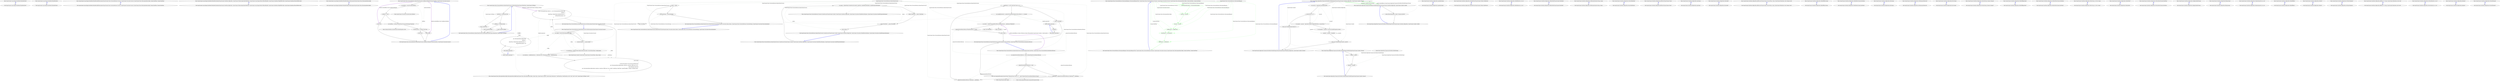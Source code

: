 digraph  {
m0_8 [label="Entry QuantConnect.Lean.Engine.DataFeeds.IDataFeed.Exit()", span="81-81", cluster="QuantConnect.Lean.Engine.DataFeeds.IDataFeed.Exit()", file="IDataFeed.cs"];
m0_9 [label="Exit QuantConnect.Lean.Engine.DataFeeds.IDataFeed.Exit()", span="81-81", cluster="QuantConnect.Lean.Engine.DataFeeds.IDataFeed.Exit()", file="IDataFeed.cs"];
m0_6 [label="Entry QuantConnect.Lean.Engine.DataFeeds.IDataFeed.Run()", span="76-76", cluster="QuantConnect.Lean.Engine.DataFeeds.IDataFeed.Run()", file="IDataFeed.cs"];
m0_7 [label="Exit QuantConnect.Lean.Engine.DataFeeds.IDataFeed.Run()", span="76-76", cluster="QuantConnect.Lean.Engine.DataFeeds.IDataFeed.Run()", file="IDataFeed.cs"];
m0_2 [label="Entry QuantConnect.Lean.Engine.DataFeeds.IDataFeed.AddSubscription(QuantConnect.Data.UniverseSelection.Universe, QuantConnect.Securities.Security, QuantConnect.Data.SubscriptionDataConfig, System.DateTime, System.DateTime)", span="64-64", cluster="QuantConnect.Lean.Engine.DataFeeds.IDataFeed.AddSubscription(QuantConnect.Data.UniverseSelection.Universe, QuantConnect.Securities.Security, QuantConnect.Data.SubscriptionDataConfig, System.DateTime, System.DateTime)", file="IDataFeed.cs"];
m0_3 [label="Exit QuantConnect.Lean.Engine.DataFeeds.IDataFeed.AddSubscription(QuantConnect.Data.UniverseSelection.Universe, QuantConnect.Securities.Security, QuantConnect.Data.SubscriptionDataConfig, System.DateTime, System.DateTime)", span="64-64", cluster="QuantConnect.Lean.Engine.DataFeeds.IDataFeed.AddSubscription(QuantConnect.Data.UniverseSelection.Universe, QuantConnect.Securities.Security, QuantConnect.Data.SubscriptionDataConfig, System.DateTime, System.DateTime)", file="IDataFeed.cs"];
m0_0 [label="Entry QuantConnect.Lean.Engine.DataFeeds.IDataFeed.Initialize(QuantConnect.Interfaces.IAlgorithm, QuantConnect.Packets.AlgorithmNodePacket, QuantConnect.Lean.Engine.Results.IResultHandler, QuantConnect.Interfaces.IMapFileProvider, QuantConnect.Interfaces.IFactorFileProvider)", span="53-53", cluster="QuantConnect.Lean.Engine.DataFeeds.IDataFeed.Initialize(QuantConnect.Interfaces.IAlgorithm, QuantConnect.Packets.AlgorithmNodePacket, QuantConnect.Lean.Engine.Results.IResultHandler, QuantConnect.Interfaces.IMapFileProvider, QuantConnect.Interfaces.IFactorFileProvider)", file="IDataFeed.cs"];
m0_1 [label="Exit QuantConnect.Lean.Engine.DataFeeds.IDataFeed.Initialize(QuantConnect.Interfaces.IAlgorithm, QuantConnect.Packets.AlgorithmNodePacket, QuantConnect.Lean.Engine.Results.IResultHandler, QuantConnect.Interfaces.IMapFileProvider, QuantConnect.Interfaces.IFactorFileProvider)", span="53-53", cluster="QuantConnect.Lean.Engine.DataFeeds.IDataFeed.Initialize(QuantConnect.Interfaces.IAlgorithm, QuantConnect.Packets.AlgorithmNodePacket, QuantConnect.Lean.Engine.Results.IResultHandler, QuantConnect.Interfaces.IMapFileProvider, QuantConnect.Interfaces.IFactorFileProvider)", file="IDataFeed.cs"];
m0_4 [label="Entry QuantConnect.Lean.Engine.DataFeeds.IDataFeed.RemoveSubscription(QuantConnect.Data.SubscriptionDataConfig)", span="71-71", cluster="QuantConnect.Lean.Engine.DataFeeds.IDataFeed.RemoveSubscription(QuantConnect.Data.SubscriptionDataConfig)", file="IDataFeed.cs"];
m0_5 [label="Exit QuantConnect.Lean.Engine.DataFeeds.IDataFeed.RemoveSubscription(QuantConnect.Data.SubscriptionDataConfig)", span="71-71", cluster="QuantConnect.Lean.Engine.DataFeeds.IDataFeed.RemoveSubscription(QuantConnect.Data.SubscriptionDataConfig)", file="IDataFeed.cs"];
m2_46 [label="Entry QuantConnect.Data.UniverseSelection.OptionChainUniverse.CanRemoveMember(System.DateTime, QuantConnect.Securities.Security)", span="155-155", cluster="QuantConnect.Data.UniverseSelection.OptionChainUniverse.CanRemoveMember(System.DateTime, QuantConnect.Securities.Security)", file="OptionChainUniverse.cs"];
m2_47 [label="var lastData = security.Cache.GetData()", span="158-158", cluster="QuantConnect.Data.UniverseSelection.OptionChainUniverse.CanRemoveMember(System.DateTime, QuantConnect.Securities.Security)", file="OptionChainUniverse.cs"];
m2_50 [label="var localTime = utcTime.ConvertFromUtc(security.Exchange.TimeZone)", span="167-167", cluster="QuantConnect.Data.UniverseSelection.OptionChainUniverse.CanRemoveMember(System.DateTime, QuantConnect.Securities.Security)", file="OptionChainUniverse.cs"];
m2_48 [label="lastData == null", span="159-159", cluster="QuantConnect.Data.UniverseSelection.OptionChainUniverse.CanRemoveMember(System.DateTime, QuantConnect.Securities.Security)", file="OptionChainUniverse.cs"];
m2_51 [label="localTime.Date != lastData.Time.Date", span="168-168", cluster="QuantConnect.Data.UniverseSelection.OptionChainUniverse.CanRemoveMember(System.DateTime, QuantConnect.Securities.Security)", file="OptionChainUniverse.cs"];
m2_49 [label="return true;", span="161-161", cluster="QuantConnect.Data.UniverseSelection.OptionChainUniverse.CanRemoveMember(System.DateTime, QuantConnect.Securities.Security)", file="OptionChainUniverse.cs"];
m2_52 [label="return true;", span="170-170", cluster="QuantConnect.Data.UniverseSelection.OptionChainUniverse.CanRemoveMember(System.DateTime, QuantConnect.Securities.Security)", file="OptionChainUniverse.cs"];
m2_53 [label="return false;", span="172-172", cluster="QuantConnect.Data.UniverseSelection.OptionChainUniverse.CanRemoveMember(System.DateTime, QuantConnect.Securities.Security)", file="OptionChainUniverse.cs"];
m2_54 [label="Exit QuantConnect.Data.UniverseSelection.OptionChainUniverse.CanRemoveMember(System.DateTime, QuantConnect.Securities.Security)", span="155-155", cluster="QuantConnect.Data.UniverseSelection.OptionChainUniverse.CanRemoveMember(System.DateTime, QuantConnect.Securities.Security)", file="OptionChainUniverse.cs"];
m2_38 [label="Entry QuantConnect.Data.UniverseSelection.OptionChainUniverse.GetDataType(QuantConnect.Resolution, QuantConnect.TickType)", span="178-178", cluster="QuantConnect.Data.UniverseSelection.OptionChainUniverse.GetDataType(QuantConnect.Resolution, QuantConnect.TickType)", file="OptionChainUniverse.cs"];
m2_57 [label="resolution == Resolution.Tick", span="180-180", cluster="QuantConnect.Data.UniverseSelection.OptionChainUniverse.GetDataType(QuantConnect.Resolution, QuantConnect.TickType)", file="OptionChainUniverse.cs"];
m2_59 [label="tickType == TickType.Quote", span="181-181", cluster="QuantConnect.Data.UniverseSelection.OptionChainUniverse.GetDataType(QuantConnect.Resolution, QuantConnect.TickType)", file="OptionChainUniverse.cs"];
m2_58 [label="return typeof(Tick);", span="180-180", cluster="QuantConnect.Data.UniverseSelection.OptionChainUniverse.GetDataType(QuantConnect.Resolution, QuantConnect.TickType)", file="OptionChainUniverse.cs"];
m2_60 [label="return typeof(QuoteBar);", span="181-181", cluster="QuantConnect.Data.UniverseSelection.OptionChainUniverse.GetDataType(QuantConnect.Resolution, QuantConnect.TickType)", file="OptionChainUniverse.cs"];
m2_61 [label="return typeof(TradeBar);", span="182-182", cluster="QuantConnect.Data.UniverseSelection.OptionChainUniverse.GetDataType(QuantConnect.Resolution, QuantConnect.TickType)", file="OptionChainUniverse.cs"];
m2_62 [label="Exit QuantConnect.Data.UniverseSelection.OptionChainUniverse.GetDataType(QuantConnect.Resolution, QuantConnect.TickType)", span="178-178", cluster="QuantConnect.Data.UniverseSelection.OptionChainUniverse.GetDataType(QuantConnect.Resolution, QuantConnect.TickType)", file="OptionChainUniverse.cs"];
m2_56 [label="Entry System.DateTime.ConvertFromUtc(DateTimeZone, bool)", span="473-473", cluster="System.DateTime.ConvertFromUtc(DateTimeZone, bool)", file="OptionChainUniverse.cs"];
m2_18 [label="Entry string.Format(string, object)", span="0-0", cluster="string.Format(string, object)", file="OptionChainUniverse.cs"];
m2_45 [label="Entry QuantConnect.Data.UniverseSelection.Universe.CreateSecurity(QuantConnect.Symbol, QuantConnect.Interfaces.IAlgorithm, QuantConnect.Securities.MarketHoursDatabase, QuantConnect.Securities.SymbolPropertiesDatabase)", span="166-166", cluster="QuantConnect.Data.UniverseSelection.Universe.CreateSecurity(QuantConnect.Symbol, QuantConnect.Interfaces.IAlgorithm, QuantConnect.Securities.MarketHoursDatabase, QuantConnect.Securities.SymbolPropertiesDatabase)", file="OptionChainUniverse.cs"];
m2_34 [label="Entry QuantConnect.Data.SubscriptionDataConfig.SubscriptionDataConfig(QuantConnect.Data.SubscriptionDataConfig, System.Type, QuantConnect.Symbol, QuantConnect.Resolution?, DateTimeZone, DateTimeZone, bool?, bool?, bool?, bool?, QuantConnect.TickType?, bool?)", span="243-243", cluster="QuantConnect.Data.SubscriptionDataConfig.SubscriptionDataConfig(QuantConnect.Data.SubscriptionDataConfig, System.Type, QuantConnect.Symbol, QuantConnect.Resolution?, DateTimeZone, DateTimeZone, bool?, bool?, bool?, bool?, QuantConnect.TickType?, bool?)", file="OptionChainUniverse.cs"];
m2_0 [label="Entry QuantConnect.Data.UniverseSelection.OptionChainUniverse.OptionChainUniverse(QuantConnect.Securities.Option.Option, QuantConnect.Data.UniverseSelection.UniverseSettings, QuantConnect.Securities.ISecurityInitializer)", span="44-44", cluster="QuantConnect.Data.UniverseSelection.OptionChainUniverse.OptionChainUniverse(QuantConnect.Securities.Option.Option, QuantConnect.Data.UniverseSelection.UniverseSettings, QuantConnect.Securities.ISecurityInitializer)", file="OptionChainUniverse.cs"];
m2_1 [label="_option = option", span="47-47", cluster="QuantConnect.Data.UniverseSelection.OptionChainUniverse.OptionChainUniverse(QuantConnect.Securities.Option.Option, QuantConnect.Data.UniverseSelection.UniverseSettings, QuantConnect.Securities.ISecurityInitializer)", file="OptionChainUniverse.cs"];
m2_2 [label="_universeSettings = universeSettings", span="48-48", cluster="QuantConnect.Data.UniverseSelection.OptionChainUniverse.OptionChainUniverse(QuantConnect.Securities.Option.Option, QuantConnect.Data.UniverseSelection.UniverseSettings, QuantConnect.Securities.ISecurityInitializer)", file="OptionChainUniverse.cs"];
m2_3 [label="Exit QuantConnect.Data.UniverseSelection.OptionChainUniverse.OptionChainUniverse(QuantConnect.Securities.Option.Option, QuantConnect.Data.UniverseSelection.UniverseSettings, QuantConnect.Securities.ISecurityInitializer)", span="44-44", cluster="QuantConnect.Data.UniverseSelection.OptionChainUniverse.OptionChainUniverse(QuantConnect.Securities.Option.Option, QuantConnect.Data.UniverseSelection.UniverseSettings, QuantConnect.Securities.ISecurityInitializer)", file="OptionChainUniverse.cs"];
m2_21 [label="Entry Unk.ToHashSet", span="", cluster="Unk.ToHashSet", file="OptionChainUniverse.cs"];
m2_25 [label="Entry QuantConnect.Data.UniverseSelection.OptionChainUniverse.GetSubscriptions(QuantConnect.Securities.Security)", span="103-103", cluster="QuantConnect.Data.UniverseSelection.OptionChainUniverse.GetSubscriptions(QuantConnect.Securities.Security)", file="OptionChainUniverse.cs"];
m2_26 [label="var config = security.SubscriptionDataConfig", span="105-105", cluster="QuantConnect.Data.UniverseSelection.OptionChainUniverse.GetSubscriptions(QuantConnect.Securities.Security)", file="OptionChainUniverse.cs"];
m2_27 [label="security.Symbol == _option.Symbol", span="108-108", cluster="QuantConnect.Data.UniverseSelection.OptionChainUniverse.GetSubscriptions(QuantConnect.Securities.Security)", file="OptionChainUniverse.cs"];
m2_28 [label="var underlying = Symbol.Create(config.Symbol.ID.Symbol, SecurityType.Equity, config.Market)", span="110-110", cluster="QuantConnect.Data.UniverseSelection.OptionChainUniverse.GetSubscriptions(QuantConnect.Securities.Security)", file="OptionChainUniverse.cs"];
m2_29 [label="var resolution = config.Resolution == Resolution.Tick ? Resolution.Second : config.Resolution", span="111-111", cluster="QuantConnect.Data.UniverseSelection.OptionChainUniverse.GetSubscriptions(QuantConnect.Securities.Security)", file="OptionChainUniverse.cs"];
m2_30 [label="return new[]\r\n                {\r\n                    // rewrite the primary to be non-tick and fill forward\r\n                    new SubscriptionDataConfig(config, resolution: resolution, fillForward: true), \r\n                    // add underlying trade data\r\n                    new SubscriptionDataConfig(config, resolution: resolution, fillForward: true, symbol: underlying, objectType: typeof(TradeBar), tickType: TickType.Trade), \r\n                };", span="112-118", cluster="QuantConnect.Data.UniverseSelection.OptionChainUniverse.GetSubscriptions(QuantConnect.Securities.Security)", file="OptionChainUniverse.cs"];
m2_31 [label="return QuotesAndTrades.Select(x => new SubscriptionDataConfig(config,\r\n                tickType: x,\r\n                objectType: GetDataType(config.Resolution, x),\r\n                isFilteredSubscription: true\r\n                ));", span="122-126", cluster="QuantConnect.Data.UniverseSelection.OptionChainUniverse.GetSubscriptions(QuantConnect.Securities.Security)", file="OptionChainUniverse.cs"];
m2_32 [label="Exit QuantConnect.Data.UniverseSelection.OptionChainUniverse.GetSubscriptions(QuantConnect.Securities.Security)", span="103-103", cluster="QuantConnect.Data.UniverseSelection.OptionChainUniverse.GetSubscriptions(QuantConnect.Securities.Security)", file="OptionChainUniverse.cs"];
m2_39 [label="Entry QuantConnect.Data.UniverseSelection.OptionChainUniverse.CreateSecurity(QuantConnect.Symbol, QuantConnect.Interfaces.IAlgorithm, QuantConnect.Securities.MarketHoursDatabase, QuantConnect.Securities.SymbolPropertiesDatabase)", span="137-137", cluster="QuantConnect.Data.UniverseSelection.OptionChainUniverse.CreateSecurity(QuantConnect.Symbol, QuantConnect.Interfaces.IAlgorithm, QuantConnect.Securities.MarketHoursDatabase, QuantConnect.Securities.SymbolPropertiesDatabase)", file="OptionChainUniverse.cs"];
m2_40 [label="var option = (Option)base.CreateSecurity(symbol, algorithm, marketHoursDatabase, symbolPropertiesDatabase)", span="140-140", cluster="QuantConnect.Data.UniverseSelection.OptionChainUniverse.CreateSecurity(QuantConnect.Symbol, QuantConnect.Interfaces.IAlgorithm, QuantConnect.Securities.MarketHoursDatabase, QuantConnect.Securities.SymbolPropertiesDatabase)", file="OptionChainUniverse.cs"];
m2_41 [label="option.Underlying = _option.Underlying", span="141-141", cluster="QuantConnect.Data.UniverseSelection.OptionChainUniverse.CreateSecurity(QuantConnect.Symbol, QuantConnect.Interfaces.IAlgorithm, QuantConnect.Securities.MarketHoursDatabase, QuantConnect.Securities.SymbolPropertiesDatabase)", file="OptionChainUniverse.cs"];
m2_42 [label="option.PriceModel = _option.PriceModel", span="142-142", cluster="QuantConnect.Data.UniverseSelection.OptionChainUniverse.CreateSecurity(QuantConnect.Symbol, QuantConnect.Interfaces.IAlgorithm, QuantConnect.Securities.MarketHoursDatabase, QuantConnect.Securities.SymbolPropertiesDatabase)", file="OptionChainUniverse.cs"];
m2_43 [label="return option;", span="143-143", cluster="QuantConnect.Data.UniverseSelection.OptionChainUniverse.CreateSecurity(QuantConnect.Symbol, QuantConnect.Interfaces.IAlgorithm, QuantConnect.Securities.MarketHoursDatabase, QuantConnect.Securities.SymbolPropertiesDatabase)", file="OptionChainUniverse.cs"];
m2_44 [label="Exit QuantConnect.Data.UniverseSelection.OptionChainUniverse.CreateSecurity(QuantConnect.Symbol, QuantConnect.Interfaces.IAlgorithm, QuantConnect.Securities.MarketHoursDatabase, QuantConnect.Securities.SymbolPropertiesDatabase)", span="137-137", cluster="QuantConnect.Data.UniverseSelection.OptionChainUniverse.CreateSecurity(QuantConnect.Symbol, QuantConnect.Interfaces.IAlgorithm, QuantConnect.Securities.MarketHoursDatabase, QuantConnect.Securities.SymbolPropertiesDatabase)", file="OptionChainUniverse.cs"];
m2_33 [label="Entry QuantConnect.Symbol.Create(string, QuantConnect.SecurityType, string, string)", span="45-45", cluster="QuantConnect.Symbol.Create(string, QuantConnect.SecurityType, string, string)", file="OptionChainUniverse.cs"];
m2_19 [label="Entry Unk.Select", span="", cluster="Unk.Select", file="OptionChainUniverse.cs"];
m2_20 [label="Entry Unk.Filter", span="", cluster="Unk.Filter", file="OptionChainUniverse.cs"];
m2_55 [label="Entry QuantConnect.Securities.SecurityCache.GetData()", span="145-145", cluster="QuantConnect.Securities.SecurityCache.GetData()", file="OptionChainUniverse.cs"];
m2_17 [label="Entry System.ArgumentException.ArgumentException(string)", span="0-0", cluster="System.ArgumentException.ArgumentException(string)", file="OptionChainUniverse.cs"];
m2_4 [label="Entry QuantConnect.Data.UniverseSelection.OptionChainUniverse.SelectSymbols(System.DateTime, QuantConnect.Data.UniverseSelection.BaseDataCollection)", span="65-65", cluster="QuantConnect.Data.UniverseSelection.OptionChainUniverse.SelectSymbols(System.DateTime, QuantConnect.Data.UniverseSelection.BaseDataCollection)", file="OptionChainUniverse.cs"];
m2_5 [label="var optionsUniverseDataCollection = data as OptionChainUniverseDataCollection", span="67-67", cluster="QuantConnect.Data.UniverseSelection.OptionChainUniverse.SelectSymbols(System.DateTime, QuantConnect.Data.UniverseSelection.BaseDataCollection)", file="OptionChainUniverse.cs"];
m2_10 [label="_underlying == null || data.Data.Count == 0", span="76-76", cluster="QuantConnect.Data.UniverseSelection.OptionChainUniverse.SelectSymbols(System.DateTime, QuantConnect.Data.UniverseSelection.BaseDataCollection)", file="OptionChainUniverse.cs"];
m2_6 [label="optionsUniverseDataCollection == null", span="68-68", cluster="QuantConnect.Data.UniverseSelection.OptionChainUniverse.SelectSymbols(System.DateTime, QuantConnect.Data.UniverseSelection.BaseDataCollection)", file="OptionChainUniverse.cs"];
m2_8 [label="_underlying = optionsUniverseDataCollection.Underlying ?? _underlying", span="73-73", cluster="QuantConnect.Data.UniverseSelection.OptionChainUniverse.SelectSymbols(System.DateTime, QuantConnect.Data.UniverseSelection.BaseDataCollection)", file="OptionChainUniverse.cs"];
m2_9 [label="optionsUniverseDataCollection.Underlying = _underlying", span="74-74", cluster="QuantConnect.Data.UniverseSelection.OptionChainUniverse.SelectSymbols(System.DateTime, QuantConnect.Data.UniverseSelection.BaseDataCollection)", file="OptionChainUniverse.cs"];
m2_12 [label="var availableContracts = optionsUniverseDataCollection.Data.Select(x => x.Symbol)", span="81-81", cluster="QuantConnect.Data.UniverseSelection.OptionChainUniverse.SelectSymbols(System.DateTime, QuantConnect.Data.UniverseSelection.BaseDataCollection)", file="OptionChainUniverse.cs"];
m2_14 [label="optionsUniverseDataCollection.FilteredContracts = results", span="88-88", cluster="QuantConnect.Data.UniverseSelection.OptionChainUniverse.SelectSymbols(System.DateTime, QuantConnect.Data.UniverseSelection.BaseDataCollection)", file="OptionChainUniverse.cs"];
m2_7 [label="throw new ArgumentException(string.Format(''Expected data of type '{0}''', typeof (OptionChainUniverseDataCollection).Name));", span="70-70", cluster="QuantConnect.Data.UniverseSelection.OptionChainUniverse.SelectSymbols(System.DateTime, QuantConnect.Data.UniverseSelection.BaseDataCollection)", file="OptionChainUniverse.cs"];
m2_11 [label="return Unchanged;", span="78-78", cluster="QuantConnect.Data.UniverseSelection.OptionChainUniverse.SelectSymbols(System.DateTime, QuantConnect.Data.UniverseSelection.BaseDataCollection)", file="OptionChainUniverse.cs"];
m2_13 [label="var results = _option.ContractFilter.Filter(availableContracts, _underlying).ToHashSet()", span="82-82", cluster="QuantConnect.Data.UniverseSelection.OptionChainUniverse.SelectSymbols(System.DateTime, QuantConnect.Data.UniverseSelection.BaseDataCollection)", file="OptionChainUniverse.cs"];
m2_15 [label="return results;", span="90-90", cluster="QuantConnect.Data.UniverseSelection.OptionChainUniverse.SelectSymbols(System.DateTime, QuantConnect.Data.UniverseSelection.BaseDataCollection)", file="OptionChainUniverse.cs"];
m2_16 [label="Exit QuantConnect.Data.UniverseSelection.OptionChainUniverse.SelectSymbols(System.DateTime, QuantConnect.Data.UniverseSelection.BaseDataCollection)", span="65-65", cluster="QuantConnect.Data.UniverseSelection.OptionChainUniverse.SelectSymbols(System.DateTime, QuantConnect.Data.UniverseSelection.BaseDataCollection)", file="OptionChainUniverse.cs"];
m2_35 [label="Entry lambda expression", span="122-126", cluster="lambda expression", file="OptionChainUniverse.cs"];
m2_22 [label="Entry lambda expression", span="81-81", cluster="lambda expression", file="OptionChainUniverse.cs"];
m2_23 [label="x.Symbol", span="81-81", cluster="lambda expression", file="OptionChainUniverse.cs"];
m2_24 [label="Exit lambda expression", span="81-81", cluster="lambda expression", file="OptionChainUniverse.cs"];
m2_36 [label="new SubscriptionDataConfig(config,\r\n                tickType: x,\r\n                objectType: GetDataType(config.Resolution, x),\r\n                isFilteredSubscription: true\r\n                )", span="122-126", cluster="lambda expression", file="OptionChainUniverse.cs"];
m2_37 [label="Exit lambda expression", span="122-126", cluster="lambda expression", file="OptionChainUniverse.cs"];
m2_63 [label="QuantConnect.Data.UniverseSelection.OptionChainUniverse", span="", file="OptionChainUniverse.cs"];
m2_64 [label=config, span="", file="OptionChainUniverse.cs"];
m3_0 [label="Entry QuantConnect.Data.UniverseSelection.SubscriptionRequest.SubscriptionRequest(bool, QuantConnect.Data.UniverseSelection.Universe, QuantConnect.Securities.Security, QuantConnect.Data.SubscriptionDataConfig, System.DateTime, System.DateTime)", span="58-58", cluster="QuantConnect.Data.UniverseSelection.SubscriptionRequest.SubscriptionRequest(bool, QuantConnect.Data.UniverseSelection.Universe, QuantConnect.Securities.Security, QuantConnect.Data.SubscriptionDataConfig, System.DateTime, System.DateTime)", file="SubscriptionRequest.cs"];
m3_1 [label="IsUniverseSubscription = isUniverseSubscription", span="65-65", cluster="QuantConnect.Data.UniverseSelection.SubscriptionRequest.SubscriptionRequest(bool, QuantConnect.Data.UniverseSelection.Universe, QuantConnect.Securities.Security, QuantConnect.Data.SubscriptionDataConfig, System.DateTime, System.DateTime)", color=green, community=0, file="SubscriptionRequest.cs"];
m3_2 [label="Universe = universe", span="66-66", cluster="QuantConnect.Data.UniverseSelection.SubscriptionRequest.SubscriptionRequest(bool, QuantConnect.Data.UniverseSelection.Universe, QuantConnect.Securities.Security, QuantConnect.Data.SubscriptionDataConfig, System.DateTime, System.DateTime)", color=green, community=0, file="SubscriptionRequest.cs"];
m3_3 [label="Security = security", span="67-67", cluster="QuantConnect.Data.UniverseSelection.SubscriptionRequest.SubscriptionRequest(bool, QuantConnect.Data.UniverseSelection.Universe, QuantConnect.Securities.Security, QuantConnect.Data.SubscriptionDataConfig, System.DateTime, System.DateTime)", color=green, community=0, file="SubscriptionRequest.cs"];
m3_4 [label="Configuration = configuration", span="68-68", cluster="QuantConnect.Data.UniverseSelection.SubscriptionRequest.SubscriptionRequest(bool, QuantConnect.Data.UniverseSelection.Universe, QuantConnect.Securities.Security, QuantConnect.Data.SubscriptionDataConfig, System.DateTime, System.DateTime)", color=green, community=0, file="SubscriptionRequest.cs"];
m3_5 [label="StartTimeUtc = startTimeUtc", span="69-69", cluster="QuantConnect.Data.UniverseSelection.SubscriptionRequest.SubscriptionRequest(bool, QuantConnect.Data.UniverseSelection.Universe, QuantConnect.Securities.Security, QuantConnect.Data.SubscriptionDataConfig, System.DateTime, System.DateTime)", color=green, community=0, file="SubscriptionRequest.cs"];
m3_6 [label="EndTimeUtc = endTimeUtc", span="70-70", cluster="QuantConnect.Data.UniverseSelection.SubscriptionRequest.SubscriptionRequest(bool, QuantConnect.Data.UniverseSelection.Universe, QuantConnect.Securities.Security, QuantConnect.Data.SubscriptionDataConfig, System.DateTime, System.DateTime)", color=green, community=0, file="SubscriptionRequest.cs"];
m3_7 [label="Exit QuantConnect.Data.UniverseSelection.SubscriptionRequest.SubscriptionRequest(bool, QuantConnect.Data.UniverseSelection.Universe, QuantConnect.Securities.Security, QuantConnect.Data.SubscriptionDataConfig, System.DateTime, System.DateTime)", span="58-58", cluster="QuantConnect.Data.UniverseSelection.SubscriptionRequest.SubscriptionRequest(bool, QuantConnect.Data.UniverseSelection.Universe, QuantConnect.Securities.Security, QuantConnect.Data.SubscriptionDataConfig, System.DateTime, System.DateTime)", file="SubscriptionRequest.cs"];
m3_8 [label="QuantConnect.Data.UniverseSelection.SubscriptionRequest", span="", file="SubscriptionRequest.cs"];
m4_7 [label="Entry QuantConnect.Algorithm.Framework.Portfolio.PortfolioTarget.Percent(QuantConnect.Interfaces.IAlgorithm, QuantConnect.Symbol, decimal)", span="66-66", cluster="QuantConnect.Algorithm.Framework.Portfolio.PortfolioTarget.Percent(QuantConnect.Interfaces.IAlgorithm, QuantConnect.Symbol, decimal)", file="Universe.cs"];
m4_8 [label="var security = algorithm.Securities[symbol]", span="68-68", cluster="QuantConnect.Algorithm.Framework.Portfolio.PortfolioTarget.Percent(QuantConnect.Interfaces.IAlgorithm, QuantConnect.Symbol, decimal)", file="Universe.cs"];
m4_10 [label="return new PortfolioTarget(symbol, 0);", span="71-71", cluster="QuantConnect.Algorithm.Framework.Portfolio.PortfolioTarget.Percent(QuantConnect.Interfaces.IAlgorithm, QuantConnect.Symbol, decimal)", file="Universe.cs"];
m4_11 [label="var quantity = percent * algorithm.Portfolio.TotalPortfolioValue / security.Price", span="74-74", cluster="QuantConnect.Algorithm.Framework.Portfolio.PortfolioTarget.Percent(QuantConnect.Interfaces.IAlgorithm, QuantConnect.Symbol, decimal)", file="Universe.cs"];
m4_14 [label="return new PortfolioTarget(symbol, quantity);", span="80-80", cluster="QuantConnect.Algorithm.Framework.Portfolio.PortfolioTarget.Percent(QuantConnect.Interfaces.IAlgorithm, QuantConnect.Symbol, decimal)", file="Universe.cs"];
m4_9 [label="security.Price == 0", span="69-69", cluster="QuantConnect.Algorithm.Framework.Portfolio.PortfolioTarget.Percent(QuantConnect.Interfaces.IAlgorithm, QuantConnect.Symbol, decimal)", file="Universe.cs"];
m4_12 [label="var remainder = quantity % security.SymbolProperties.LotSize", span="77-77", cluster="QuantConnect.Algorithm.Framework.Portfolio.PortfolioTarget.Percent(QuantConnect.Interfaces.IAlgorithm, QuantConnect.Symbol, decimal)", file="Universe.cs"];
m4_13 [label="quantity = quantity - remainder", span="78-78", cluster="QuantConnect.Algorithm.Framework.Portfolio.PortfolioTarget.Percent(QuantConnect.Interfaces.IAlgorithm, QuantConnect.Symbol, decimal)", file="Universe.cs"];
m4_15 [label="Exit QuantConnect.Algorithm.Framework.Portfolio.PortfolioTarget.Percent(QuantConnect.Interfaces.IAlgorithm, QuantConnect.Symbol, decimal)", span="66-66", cluster="QuantConnect.Algorithm.Framework.Portfolio.PortfolioTarget.Percent(QuantConnect.Interfaces.IAlgorithm, QuantConnect.Symbol, decimal)", file="Universe.cs"];
m4_4 [label="Entry QuantConnect.Algorithm.Framework.Portfolio.PortfolioTarget.Percent(QuantConnect.Interfaces.IAlgorithm, QuantConnect.Symbol, double)", span="54-54", cluster="QuantConnect.Algorithm.Framework.Portfolio.PortfolioTarget.Percent(QuantConnect.Interfaces.IAlgorithm, QuantConnect.Symbol, double)", file="Universe.cs"];
m4_5 [label="return Percent(algorithm, symbol, (decimal) percent);", span="56-56", cluster="QuantConnect.Algorithm.Framework.Portfolio.PortfolioTarget.Percent(QuantConnect.Interfaces.IAlgorithm, QuantConnect.Symbol, double)", file="Universe.cs"];
m4_6 [label="Exit QuantConnect.Algorithm.Framework.Portfolio.PortfolioTarget.Percent(QuantConnect.Interfaces.IAlgorithm, QuantConnect.Symbol, double)", span="54-54", cluster="QuantConnect.Algorithm.Framework.Portfolio.PortfolioTarget.Percent(QuantConnect.Interfaces.IAlgorithm, QuantConnect.Symbol, double)", file="Universe.cs"];
m4_0 [label="Entry QuantConnect.Algorithm.Framework.Portfolio.PortfolioTarget.PortfolioTarget(QuantConnect.Symbol, decimal)", span="40-40", cluster="QuantConnect.Algorithm.Framework.Portfolio.PortfolioTarget.PortfolioTarget(QuantConnect.Symbol, decimal)", file="Universe.cs"];
m4_1 [label="Symbol = symbol", span="42-42", cluster="QuantConnect.Algorithm.Framework.Portfolio.PortfolioTarget.PortfolioTarget(QuantConnect.Symbol, decimal)", file="Universe.cs"];
m4_2 [label="Quantity = quantity", span="43-43", cluster="QuantConnect.Algorithm.Framework.Portfolio.PortfolioTarget.PortfolioTarget(QuantConnect.Symbol, decimal)", file="Universe.cs"];
m4_3 [label="Exit QuantConnect.Algorithm.Framework.Portfolio.PortfolioTarget.PortfolioTarget(QuantConnect.Symbol, decimal)", span="40-40", cluster="QuantConnect.Algorithm.Framework.Portfolio.PortfolioTarget.PortfolioTarget(QuantConnect.Symbol, decimal)", file="Universe.cs"];
m4_16 [label="QuantConnect.Algorithm.Framework.Portfolio.PortfolioTarget", span="", file="Universe.cs"];
m5_46 [label="Entry QuantConnect.Interfaces.IAlgorithm.Liquidate(string)", span="386-386", cluster="QuantConnect.Interfaces.IAlgorithm.Liquidate(string)", file="UniverseSelection.cs"];
m5_47 [label="Exit QuantConnect.Interfaces.IAlgorithm.Liquidate(string)", span="386-386", cluster="QuantConnect.Interfaces.IAlgorithm.Liquidate(string)", file="UniverseSelection.cs"];
m5_14 [label="Entry QuantConnect.Interfaces.IAlgorithm.OnOrderEvent(QuantConnect.Orders.OrderEvent)", span="277-277", cluster="QuantConnect.Interfaces.IAlgorithm.OnOrderEvent(QuantConnect.Orders.OrderEvent)", file="UniverseSelection.cs"];
m5_15 [label="Exit QuantConnect.Interfaces.IAlgorithm.OnOrderEvent(QuantConnect.Orders.OrderEvent)", span="277-277", cluster="QuantConnect.Interfaces.IAlgorithm.OnOrderEvent(QuantConnect.Orders.OrderEvent)", file="UniverseSelection.cs"];
m5_24 [label="Entry QuantConnect.Interfaces.IAlgorithm.SetEndDate(int, int, int)", span="306-306", cluster="QuantConnect.Interfaces.IAlgorithm.SetEndDate(int, int, int)", file="UniverseSelection.cs"];
m5_25 [label="Exit QuantConnect.Interfaces.IAlgorithm.SetEndDate(int, int, int)", span="306-306", cluster="QuantConnect.Interfaces.IAlgorithm.SetEndDate(int, int, int)", file="UniverseSelection.cs"];
m5_18 [label="Entry QuantConnect.Interfaces.IAlgorithm.SetRunMode(QuantConnect.RunMode)", span="290-290", cluster="QuantConnect.Interfaces.IAlgorithm.SetRunMode(QuantConnect.RunMode)", file="UniverseSelection.cs"];
m5_19 [label="Exit QuantConnect.Interfaces.IAlgorithm.SetRunMode(QuantConnect.RunMode)", span="290-290", cluster="QuantConnect.Interfaces.IAlgorithm.SetRunMode(QuantConnect.RunMode)", file="UniverseSelection.cs"];
m5_58 [label="Entry QuantConnect.Interfaces.IAlgorithm.SetRuntimeStatistic(string, string)", span="428-428", cluster="QuantConnect.Interfaces.IAlgorithm.SetRuntimeStatistic(string, string)", file="UniverseSelection.cs"];
m5_59 [label="Exit QuantConnect.Interfaces.IAlgorithm.SetRuntimeStatistic(string, string)", span="428-428", cluster="QuantConnect.Interfaces.IAlgorithm.SetRuntimeStatistic(string, string)", file="UniverseSelection.cs"];
m5_52 [label="Entry QuantConnect.Interfaces.IAlgorithm.SetLiveMode(bool)", span="406-406", cluster="QuantConnect.Interfaces.IAlgorithm.SetLiveMode(bool)", file="UniverseSelection.cs"];
m5_53 [label="Exit QuantConnect.Interfaces.IAlgorithm.SetLiveMode(bool)", span="406-406", cluster="QuantConnect.Interfaces.IAlgorithm.SetLiveMode(bool)", file="UniverseSelection.cs"];
m5_34 [label="Entry QuantConnect.Interfaces.IAlgorithm.AddChart(QuantConnect.Chart)", span="335-335", cluster="QuantConnect.Interfaces.IAlgorithm.AddChart(QuantConnect.Chart)", file="UniverseSelection.cs"];
m5_35 [label="Exit QuantConnect.Interfaces.IAlgorithm.AddChart(QuantConnect.Chart)", span="335-335", cluster="QuantConnect.Interfaces.IAlgorithm.AddChart(QuantConnect.Chart)", file="UniverseSelection.cs"];
m5_4 [label="Entry QuantConnect.Interfaces.IAlgorithm.Log(string)", span="249-249", cluster="QuantConnect.Interfaces.IAlgorithm.Log(string)", file="UniverseSelection.cs"];
m5_5 [label="Exit QuantConnect.Interfaces.IAlgorithm.Log(string)", span="249-249", cluster="QuantConnect.Interfaces.IAlgorithm.Log(string)", file="UniverseSelection.cs"];
m5_30 [label="Entry QuantConnect.Interfaces.IAlgorithm.SetLocked()", span="323-323", cluster="QuantConnect.Interfaces.IAlgorithm.SetLocked()", file="UniverseSelection.cs"];
m5_31 [label="Exit QuantConnect.Interfaces.IAlgorithm.SetLocked()", span="323-323", cluster="QuantConnect.Interfaces.IAlgorithm.SetLocked()", file="UniverseSelection.cs"];
m5_36 [label="Entry QuantConnect.Interfaces.IAlgorithm.AddSecurity(QuantConnect.SecurityType, string, QuantConnect.Resolution, bool, decimal, bool)", span="346-346", cluster="QuantConnect.Interfaces.IAlgorithm.AddSecurity(QuantConnect.SecurityType, string, QuantConnect.Resolution, bool, decimal, bool)", file="UniverseSelection.cs"];
m5_37 [label="Exit QuantConnect.Interfaces.IAlgorithm.AddSecurity(QuantConnect.SecurityType, string, QuantConnect.Resolution, bool, decimal, bool)", span="346-346", cluster="QuantConnect.Interfaces.IAlgorithm.AddSecurity(QuantConnect.SecurityType, string, QuantConnect.Resolution, bool, decimal, bool)", file="UniverseSelection.cs"];
m5_10 [label="Entry QuantConnect.Interfaces.IAlgorithm.OnEndOfDay(string)", span="265-265", cluster="QuantConnect.Interfaces.IAlgorithm.OnEndOfDay(string)", file="UniverseSelection.cs"];
m5_11 [label="Exit QuantConnect.Interfaces.IAlgorithm.OnEndOfDay(string)", span="265-265", cluster="QuantConnect.Interfaces.IAlgorithm.OnEndOfDay(string)", file="UniverseSelection.cs"];
m5_26 [label="Entry QuantConnect.Interfaces.IAlgorithm.SetEndDate(System.DateTime)", span="312-312", cluster="QuantConnect.Interfaces.IAlgorithm.SetEndDate(System.DateTime)", file="UniverseSelection.cs"];
m5_27 [label="Exit QuantConnect.Interfaces.IAlgorithm.SetEndDate(System.DateTime)", span="312-312", cluster="QuantConnect.Interfaces.IAlgorithm.SetEndDate(System.DateTime)", file="UniverseSelection.cs"];
m5_48 [label="Entry QuantConnect.Interfaces.IAlgorithm.Quit(string)", span="394-394", cluster="QuantConnect.Interfaces.IAlgorithm.Quit(string)", file="UniverseSelection.cs"];
m5_49 [label="Exit QuantConnect.Interfaces.IAlgorithm.Quit(string)", span="394-394", cluster="QuantConnect.Interfaces.IAlgorithm.Quit(string)", file="UniverseSelection.cs"];
m5_54 [label="Entry QuantConnect.Interfaces.IAlgorithm.SetMaximumOrders(int)", span="412-412", cluster="QuantConnect.Interfaces.IAlgorithm.SetMaximumOrders(int)", file="UniverseSelection.cs"];
m5_55 [label="Exit QuantConnect.Interfaces.IAlgorithm.SetMaximumOrders(int)", span="412-412", cluster="QuantConnect.Interfaces.IAlgorithm.SetMaximumOrders(int)", file="UniverseSelection.cs"];
m5_6 [label="Entry QuantConnect.Interfaces.IAlgorithm.Error(string)", span="255-255", cluster="QuantConnect.Interfaces.IAlgorithm.Error(string)", file="UniverseSelection.cs"];
m5_7 [label="Exit QuantConnect.Interfaces.IAlgorithm.Error(string)", span="255-255", cluster="QuantConnect.Interfaces.IAlgorithm.Error(string)", file="UniverseSelection.cs"];
m5_42 [label="Entry QuantConnect.Interfaces.IAlgorithm.SetCash(string, decimal, decimal)", span="369-369", cluster="QuantConnect.Interfaces.IAlgorithm.SetCash(string, decimal, decimal)", file="UniverseSelection.cs"];
m5_43 [label="Exit QuantConnect.Interfaces.IAlgorithm.SetCash(string, decimal, decimal)", span="369-369", cluster="QuantConnect.Interfaces.IAlgorithm.SetCash(string, decimal, decimal)", file="UniverseSelection.cs"];
m5_12 [label="Entry QuantConnect.Interfaces.IAlgorithm.OnEndOfAlgorithm()", span="270-270", cluster="QuantConnect.Interfaces.IAlgorithm.OnEndOfAlgorithm()", file="UniverseSelection.cs"];
m5_13 [label="Exit QuantConnect.Interfaces.IAlgorithm.OnEndOfAlgorithm()", span="270-270", cluster="QuantConnect.Interfaces.IAlgorithm.OnEndOfAlgorithm()", file="UniverseSelection.cs"];
m5_16 [label="Entry QuantConnect.Interfaces.IAlgorithm.SetDateTime(System.DateTime)", span="283-283", cluster="QuantConnect.Interfaces.IAlgorithm.SetDateTime(System.DateTime)", file="UniverseSelection.cs"];
m5_17 [label="Exit QuantConnect.Interfaces.IAlgorithm.SetDateTime(System.DateTime)", span="283-283", cluster="QuantConnect.Interfaces.IAlgorithm.SetDateTime(System.DateTime)", file="UniverseSelection.cs"];
m5_44 [label="Entry QuantConnect.Interfaces.IAlgorithm.Order(string, int, bool, string)", span="379-379", cluster="QuantConnect.Interfaces.IAlgorithm.Order(string, int, bool, string)", file="UniverseSelection.cs"];
m5_45 [label="Exit QuantConnect.Interfaces.IAlgorithm.Order(string, int, bool, string)", span="379-379", cluster="QuantConnect.Interfaces.IAlgorithm.Order(string, int, bool, string)", file="UniverseSelection.cs"];
m5_50 [label="Entry QuantConnect.Interfaces.IAlgorithm.SetQuit(bool)", span="400-400", cluster="QuantConnect.Interfaces.IAlgorithm.SetQuit(bool)", file="UniverseSelection.cs"];
m5_51 [label="Exit QuantConnect.Interfaces.IAlgorithm.SetQuit(bool)", span="400-400", cluster="QuantConnect.Interfaces.IAlgorithm.SetQuit(bool)", file="UniverseSelection.cs"];
m5_22 [label="Entry QuantConnect.Interfaces.IAlgorithm.SetStartDate(System.DateTime)", span="301-301", cluster="QuantConnect.Interfaces.IAlgorithm.SetStartDate(System.DateTime)", file="UniverseSelection.cs"];
m5_23 [label="Exit QuantConnect.Interfaces.IAlgorithm.SetStartDate(System.DateTime)", span="301-301", cluster="QuantConnect.Interfaces.IAlgorithm.SetStartDate(System.DateTime)", file="UniverseSelection.cs"];
m5_28 [label="Entry QuantConnect.Interfaces.IAlgorithm.SetAlgorithmId(string)", span="318-318", cluster="QuantConnect.Interfaces.IAlgorithm.SetAlgorithmId(string)", file="UniverseSelection.cs"];
m5_29 [label="Exit QuantConnect.Interfaces.IAlgorithm.SetAlgorithmId(string)", span="318-318", cluster="QuantConnect.Interfaces.IAlgorithm.SetAlgorithmId(string)", file="UniverseSelection.cs"];
m5_2 [label="Entry QuantConnect.Interfaces.IAlgorithm.Debug(string)", span="243-243", cluster="QuantConnect.Interfaces.IAlgorithm.Debug(string)", file="UniverseSelection.cs"];
m5_3 [label="Exit QuantConnect.Interfaces.IAlgorithm.Debug(string)", span="243-243", cluster="QuantConnect.Interfaces.IAlgorithm.Debug(string)", file="UniverseSelection.cs"];
m5_56 [label="Entry QuantConnect.Interfaces.IAlgorithm.SetAssetLimits(int, int, int)", span="421-421", cluster="QuantConnect.Interfaces.IAlgorithm.SetAssetLimits(int, int, int)", file="UniverseSelection.cs"];
m5_57 [label="Exit QuantConnect.Interfaces.IAlgorithm.SetAssetLimits(int, int, int)", span="421-421", cluster="QuantConnect.Interfaces.IAlgorithm.SetAssetLimits(int, int, int)", file="UniverseSelection.cs"];
m5_8 [label="Entry QuantConnect.Interfaces.IAlgorithm.OnEndOfDay()", span="260-260", cluster="QuantConnect.Interfaces.IAlgorithm.OnEndOfDay()", file="UniverseSelection.cs"];
m5_9 [label="Exit QuantConnect.Interfaces.IAlgorithm.OnEndOfDay()", span="260-260", cluster="QuantConnect.Interfaces.IAlgorithm.OnEndOfDay()", file="UniverseSelection.cs"];
m5_60 [label="Entry QuantConnect.Interfaces.IAlgorithm.GetQuit()", span="434-434", cluster="QuantConnect.Interfaces.IAlgorithm.GetQuit()", file="UniverseSelection.cs"];
m5_61 [label="Exit QuantConnect.Interfaces.IAlgorithm.GetQuit()", span="434-434", cluster="QuantConnect.Interfaces.IAlgorithm.GetQuit()", file="UniverseSelection.cs"];
m5_32 [label="Entry QuantConnect.Interfaces.IAlgorithm.GetChartUpdates()", span="329-329", cluster="QuantConnect.Interfaces.IAlgorithm.GetChartUpdates()", file="UniverseSelection.cs"];
m5_33 [label="Exit QuantConnect.Interfaces.IAlgorithm.GetChartUpdates()", span="329-329", cluster="QuantConnect.Interfaces.IAlgorithm.GetChartUpdates()", file="UniverseSelection.cs"];
m5_38 [label="Entry QuantConnect.Interfaces.IAlgorithm.AddData<T>(string, QuantConnect.Resolution, bool, bool)", span="355-355", cluster="QuantConnect.Interfaces.IAlgorithm.AddData<T>(string, QuantConnect.Resolution, bool, bool)", file="UniverseSelection.cs"];
m5_39 [label="Exit QuantConnect.Interfaces.IAlgorithm.AddData<T>(string, QuantConnect.Resolution, bool, bool)", span="355-355", cluster="QuantConnect.Interfaces.IAlgorithm.AddData<T>(string, QuantConnect.Resolution, bool, bool)", file="UniverseSelection.cs"];
m5_20 [label="Entry QuantConnect.Interfaces.IAlgorithm.SetStartDate(int, int, int)", span="295-295", cluster="QuantConnect.Interfaces.IAlgorithm.SetStartDate(int, int, int)", file="UniverseSelection.cs"];
m5_21 [label="Exit QuantConnect.Interfaces.IAlgorithm.SetStartDate(int, int, int)", span="295-295", cluster="QuantConnect.Interfaces.IAlgorithm.SetStartDate(int, int, int)", file="UniverseSelection.cs"];
m5_0 [label="Entry QuantConnect.Interfaces.IAlgorithm.Initialize()", span="219-219", cluster="QuantConnect.Interfaces.IAlgorithm.Initialize()", file="UniverseSelection.cs"];
m5_1 [label="Exit QuantConnect.Interfaces.IAlgorithm.Initialize()", span="219-219", cluster="QuantConnect.Interfaces.IAlgorithm.Initialize()", file="UniverseSelection.cs"];
m5_40 [label="Entry QuantConnect.Interfaces.IAlgorithm.SetCash(decimal)", span="361-361", cluster="QuantConnect.Interfaces.IAlgorithm.SetCash(decimal)", file="UniverseSelection.cs"];
m5_41 [label="Exit QuantConnect.Interfaces.IAlgorithm.SetCash(decimal)", span="361-361", cluster="QuantConnect.Interfaces.IAlgorithm.SetCash(decimal)", file="UniverseSelection.cs"];
m0_8 -> m0_9  [key=0, style=solid];
m0_9 -> m0_8  [key=0, style=bold, color=blue];
m0_6 -> m0_7  [key=0, style=solid];
m0_7 -> m0_6  [key=0, style=bold, color=blue];
m0_2 -> m0_3  [key=0, style=solid];
m0_3 -> m0_2  [key=0, style=bold, color=blue];
m0_0 -> m0_1  [key=0, style=solid];
m0_1 -> m0_0  [key=0, style=bold, color=blue];
m0_4 -> m0_5  [key=0, style=solid];
m0_5 -> m0_4  [key=0, style=bold, color=blue];
m2_46 -> m2_47  [key=0, style=solid];
m2_46 -> m2_50  [key=1, style=dashed, color=darkseagreen4, label="System.DateTime"];
m2_46 -> m2_49  [key=3, color=darkorchid, style=bold, label="method methodReturn bool CanRemoveMember"];
m2_46 -> m2_53  [key=3, color=darkorchid, style=bold, label="method methodReturn bool CanRemoveMember"];
m2_47 -> m2_48  [key=0, style=solid];
m2_47 -> m2_55  [key=2, style=dotted];
m2_47 -> m2_51  [key=1, style=dashed, color=darkseagreen4, label=lastData];
m2_50 -> m2_51  [key=0, style=solid];
m2_50 -> m2_56  [key=2, style=dotted];
m2_48 -> m2_49  [key=0, style=solid];
m2_48 -> m2_50  [key=0, style=solid];
m2_51 -> m2_52  [key=0, style=solid];
m2_51 -> m2_53  [key=0, style=solid];
m2_49 -> m2_54  [key=0, style=solid];
m2_52 -> m2_54  [key=0, style=solid];
m2_53 -> m2_54  [key=0, style=solid];
m2_54 -> m2_46  [key=0, style=bold, color=blue];
m2_38 -> m2_57  [key=0, style=solid];
m2_38 -> m2_59  [key=1, style=dashed, color=darkseagreen4, label="QuantConnect.TickType"];
m2_38 -> m2_31  [key=3, color=darkorchid, style=bold, label="Parameter variable QuantConnect.TickType tickType"];
m2_57 -> m2_58  [key=0, style=solid];
m2_57 -> m2_59  [key=0, style=solid];
m2_59 -> m2_60  [key=0, style=solid];
m2_59 -> m2_61  [key=0, style=solid];
m2_58 -> m2_62  [key=0, style=solid];
m2_60 -> m2_62  [key=0, style=solid];
m2_61 -> m2_62  [key=0, style=solid];
m2_62 -> m2_38  [key=0, style=bold, color=blue];
m2_0 -> m2_1  [key=0, style=solid];
m2_0 -> m2_2  [key=1, style=dashed, color=darkseagreen4, label="QuantConnect.Data.UniverseSelection.UniverseSettings"];
m2_1 -> m2_2  [key=0, style=solid];
m2_2 -> m2_3  [key=0, style=solid];
m2_3 -> m2_0  [key=0, style=bold, color=blue];
m2_25 -> m2_26  [key=0, style=solid];
m2_25 -> m2_27  [key=1, style=dashed, color=darkseagreen4, label="QuantConnect.Securities.Security"];
m2_26 -> m2_27  [key=0, style=solid];
m2_26 -> m2_28  [key=1, style=dashed, color=darkseagreen4, label=config];
m2_26 -> m2_29  [key=1, style=dashed, color=darkseagreen4, label=config];
m2_26 -> m2_30  [key=1, style=dashed, color=darkseagreen4, label=config];
m2_26 -> m2_31  [key=1, style=dashed, color=darkseagreen4, label=config];
m2_26 -> m2_36  [key=1, style=dashed, color=darkseagreen4, label=config];
m2_27 -> m2_28  [key=0, style=solid];
m2_27 -> m2_31  [key=0, style=solid];
m2_28 -> m2_29  [key=0, style=solid];
m2_28 -> m2_33  [key=2, style=dotted];
m2_28 -> m2_30  [key=1, style=dashed, color=darkseagreen4, label=underlying];
m2_29 -> m2_30  [key=0, style=solid];
m2_30 -> m2_32  [key=0, style=solid];
m2_30 -> m2_34  [key=2, style=dotted];
m2_31 -> m2_32  [key=0, style=solid];
m2_31 -> m2_19  [key=2, style=dotted];
m2_31 -> m2_35  [key=1, style=dashed, color=darkseagreen4, label="lambda expression"];
m2_32 -> m2_25  [key=0, style=bold, color=blue];
m2_39 -> m2_40  [key=0, style=solid];
m2_40 -> m2_41  [key=0, style=solid];
m2_40 -> m2_45  [key=2, style=dotted];
m2_40 -> m2_42  [key=1, style=dashed, color=darkseagreen4, label=option];
m2_40 -> m2_43  [key=1, style=dashed, color=darkseagreen4, label=option];
m2_41 -> m2_42  [key=0, style=solid];
m2_42 -> m2_43  [key=0, style=solid];
m2_43 -> m2_44  [key=0, style=solid];
m2_44 -> m2_39  [key=0, style=bold, color=blue];
m2_4 -> m2_5  [key=0, style=solid];
m2_4 -> m2_10  [key=1, style=dashed, color=darkseagreen4, label="QuantConnect.Data.UniverseSelection.BaseDataCollection"];
m2_4 -> m2_13  [key=3, color=darkorchid, style=bold, label="method methodReturn System.Collections.Generic.IEnumerable<QuantConnect.Symbol> SelectSymbols"];
m2_5 -> m2_6  [key=0, style=solid];
m2_5 -> m2_8  [key=1, style=dashed, color=darkseagreen4, label=optionsUniverseDataCollection];
m2_5 -> m2_9  [key=1, style=dashed, color=darkseagreen4, label=optionsUniverseDataCollection];
m2_5 -> m2_12  [key=1, style=dashed, color=darkseagreen4, label=optionsUniverseDataCollection];
m2_5 -> m2_14  [key=1, style=dashed, color=darkseagreen4, label=optionsUniverseDataCollection];
m2_10 -> m2_11  [key=0, style=solid];
m2_10 -> m2_12  [key=0, style=solid];
m2_6 -> m2_7  [key=0, style=solid];
m2_6 -> m2_8  [key=0, style=solid];
m2_8 -> m2_9  [key=0, style=solid];
m2_9 -> m2_10  [key=0, style=solid];
m2_12 -> m2_13  [key=0, style=solid];
m2_12 -> m2_19  [key=2, style=dotted];
m2_12 -> m2_22  [key=1, style=dashed, color=darkseagreen4, label="lambda expression"];
m2_14 -> m2_15  [key=0, style=solid];
m2_7 -> m2_16  [key=0, style=solid];
m2_7 -> m2_17  [key=2, style=dotted];
m2_7 -> m2_18  [key=2, style=dotted];
m2_11 -> m2_16  [key=0, style=solid];
m2_13 -> m2_14  [key=0, style=solid];
m2_13 -> m2_20  [key=2, style=dotted];
m2_13 -> m2_21  [key=2, style=dotted];
m2_13 -> m2_15  [key=1, style=dashed, color=darkseagreen4, label=results];
m2_15 -> m2_16  [key=0, style=solid];
m2_16 -> m2_4  [key=0, style=bold, color=blue];
m2_35 -> m2_36  [key=0, style=solid];
m2_22 -> m2_23  [key=0, style=solid];
m2_23 -> m2_24  [key=0, style=solid];
m2_24 -> m2_22  [key=0, style=bold, color=blue];
m2_36 -> m2_37  [key=0, style=solid];
m2_36 -> m2_34  [key=2, style=dotted];
m2_36 -> m2_38  [key=2, style=dotted];
m2_37 -> m2_35  [key=0, style=bold, color=blue];
m2_63 -> m2_1  [key=1, style=dashed, color=darkseagreen4, label="QuantConnect.Data.UniverseSelection.OptionChainUniverse"];
m2_63 -> m2_2  [key=1, style=dashed, color=darkseagreen4, label="QuantConnect.Data.UniverseSelection.OptionChainUniverse"];
m2_63 -> m2_8  [key=1, style=dashed, color=darkseagreen4, label="QuantConnect.Data.UniverseSelection.OptionChainUniverse"];
m2_63 -> m2_9  [key=1, style=dashed, color=darkseagreen4, label="QuantConnect.Data.UniverseSelection.OptionChainUniverse"];
m2_63 -> m2_10  [key=1, style=dashed, color=darkseagreen4, label="QuantConnect.Data.UniverseSelection.OptionChainUniverse"];
m2_63 -> m2_13  [key=1, style=dashed, color=darkseagreen4, label="QuantConnect.Data.UniverseSelection.OptionChainUniverse"];
m2_63 -> m2_27  [key=1, style=dashed, color=darkseagreen4, label="QuantConnect.Data.UniverseSelection.OptionChainUniverse"];
m2_63 -> m2_40  [key=1, style=dashed, color=darkseagreen4, label="QuantConnect.Data.UniverseSelection.OptionChainUniverse"];
m2_63 -> m2_41  [key=1, style=dashed, color=darkseagreen4, label="QuantConnect.Data.UniverseSelection.OptionChainUniverse"];
m2_63 -> m2_42  [key=1, style=dashed, color=darkseagreen4, label="QuantConnect.Data.UniverseSelection.OptionChainUniverse"];
m2_64 -> m2_36  [key=1, style=dashed, color=darkseagreen4, label=config];
m3_0 -> m3_1  [key=0, style=solid, color=green];
m3_0 -> m3_2  [key=1, style=dashed, color=green, label="QuantConnect.Data.UniverseSelection.Universe"];
m3_0 -> m3_3  [key=1, style=dashed, color=green, label="QuantConnect.Securities.Security"];
m3_0 -> m3_4  [key=1, style=dashed, color=green, label="QuantConnect.Data.SubscriptionDataConfig"];
m3_0 -> m3_5  [key=1, style=dashed, color=green, label="System.DateTime"];
m3_0 -> m3_6  [key=1, style=dashed, color=green, label="System.DateTime"];
m3_1 -> m3_2  [key=0, style=solid, color=green];
m3_2 -> m3_3  [key=0, style=solid, color=green];
m3_3 -> m3_4  [key=0, style=solid, color=green];
m3_4 -> m3_5  [key=0, style=solid, color=green];
m3_5 -> m3_6  [key=0, style=solid, color=green];
m3_6 -> m3_7  [key=0, style=solid, color=green];
m3_7 -> m3_0  [key=0, style=bold, color=blue];
m3_8 -> m3_1  [key=1, style=dashed, color=green, label="QuantConnect.Data.UniverseSelection.SubscriptionRequest"];
m3_8 -> m3_2  [key=1, style=dashed, color=green, label="QuantConnect.Data.UniverseSelection.SubscriptionRequest"];
m3_8 -> m3_3  [key=1, style=dashed, color=green, label="QuantConnect.Data.UniverseSelection.SubscriptionRequest"];
m3_8 -> m3_4  [key=1, style=dashed, color=green, label="QuantConnect.Data.UniverseSelection.SubscriptionRequest"];
m3_8 -> m3_5  [key=1, style=dashed, color=green, label="QuantConnect.Data.UniverseSelection.SubscriptionRequest"];
m3_8 -> m3_6  [key=1, style=dashed, color=green, label="QuantConnect.Data.UniverseSelection.SubscriptionRequest"];
m4_7 -> m4_8  [key=0, style=solid];
m4_7 -> m4_10  [key=1, style=dashed, color=darkseagreen4, label="QuantConnect.Symbol"];
m4_7 -> m4_11  [key=1, style=dashed, color=darkseagreen4, label="QuantConnect.Interfaces.IAlgorithm"];
m4_7 -> m4_14  [key=1, style=dashed, color=darkseagreen4, label="QuantConnect.Symbol"];
m4_7 -> m4_4  [key=3, color=green, style=bold, label="Parameter variable decimal percent"];
m4_8 -> m4_9  [key=0, style=solid];
m4_8 -> m4_11  [key=1, style=dashed, color=darkseagreen4, label=security];
m4_8 -> m4_12  [key=1, style=dashed, color=darkseagreen4, label=security];
m4_10 -> m4_15  [key=0, style=solid];
m4_10 -> m4_0  [key=2, style=dotted];
m4_11 -> m4_12  [key=0, style=solid];
m4_11 -> m4_13  [key=1, style=dashed, color=darkseagreen4, label=quantity];
m4_14 -> m4_15  [key=0, style=solid];
m4_14 -> m4_0  [key=2, style=dotted];
m4_9 -> m4_10  [key=0, style=solid];
m4_9 -> m4_11  [key=0, style=solid];
m4_12 -> m4_13  [key=0, style=solid];
m4_13 -> m4_14  [key=0, style=solid];
m4_13 -> m4_13  [key=1, style=dashed, color=darkseagreen4, label=quantity];
m4_15 -> m4_7  [key=0, style=bold, color=blue];
m4_4 -> m4_5  [key=0, style=solid];
m4_4 -> m4_7  [key=3, color=green, style=bold, label="method methodReturn QuantConnect.Algorithm.Framework.Portfolio.IPortfolioTarget Percent"];
m4_5 -> m4_6  [key=0, style=solid];
m4_5 -> m4_7  [key=2, style=dotted];
m4_6 -> m4_4  [key=0, style=bold, color=blue];
m4_0 -> m4_1  [key=0, style=solid];
m4_0 -> m4_2  [key=1, style=dashed, color=darkseagreen4, label=decimal];
m4_1 -> m4_2  [key=0, style=solid];
m4_2 -> m4_3  [key=0, style=solid];
m4_3 -> m4_0  [key=0, style=bold, color=blue];
m4_16 -> m4_1  [key=1, style=dashed, color=darkseagreen4, label="QuantConnect.Algorithm.Framework.Portfolio.PortfolioTarget"];
m4_16 -> m4_2  [key=1, style=dashed, color=darkseagreen4, label="QuantConnect.Algorithm.Framework.Portfolio.PortfolioTarget"];
m5_46 -> m5_47  [key=0, style=solid];
m5_47 -> m5_46  [key=0, style=bold, color=blue];
m5_14 -> m5_15  [key=0, style=solid];
m5_15 -> m5_14  [key=0, style=bold, color=blue];
m5_24 -> m5_25  [key=0, style=solid];
m5_25 -> m5_24  [key=0, style=bold, color=blue];
m5_18 -> m5_19  [key=0, style=solid];
m5_19 -> m5_18  [key=0, style=bold, color=blue];
m5_58 -> m5_59  [key=0, style=solid];
m5_59 -> m5_58  [key=0, style=bold, color=blue];
m5_52 -> m5_53  [key=0, style=solid];
m5_53 -> m5_52  [key=0, style=bold, color=blue];
m5_34 -> m5_35  [key=0, style=solid];
m5_35 -> m5_34  [key=0, style=bold, color=blue];
m5_4 -> m5_5  [key=0, style=solid];
m5_5 -> m5_4  [key=0, style=bold, color=blue];
m5_30 -> m5_31  [key=0, style=solid];
m5_31 -> m5_30  [key=0, style=bold, color=blue];
m5_36 -> m5_37  [key=0, style=solid];
m5_37 -> m5_36  [key=0, style=bold, color=blue];
m5_10 -> m5_11  [key=0, style=solid];
m5_11 -> m5_10  [key=0, style=bold, color=blue];
m5_26 -> m5_27  [key=0, style=solid];
m5_27 -> m5_26  [key=0, style=bold, color=blue];
m5_48 -> m5_49  [key=0, style=solid];
m5_49 -> m5_48  [key=0, style=bold, color=blue];
m5_54 -> m5_55  [key=0, style=solid];
m5_55 -> m5_54  [key=0, style=bold, color=blue];
m5_6 -> m5_7  [key=0, style=solid];
m5_7 -> m5_6  [key=0, style=bold, color=blue];
m5_42 -> m5_43  [key=0, style=solid];
m5_43 -> m5_42  [key=0, style=bold, color=blue];
m5_12 -> m5_13  [key=0, style=solid];
m5_13 -> m5_12  [key=0, style=bold, color=blue];
m5_16 -> m5_17  [key=0, style=solid];
m5_17 -> m5_16  [key=0, style=bold, color=blue];
m5_44 -> m5_45  [key=0, style=solid];
m5_45 -> m5_44  [key=0, style=bold, color=blue];
m5_50 -> m5_51  [key=0, style=solid];
m5_51 -> m5_50  [key=0, style=bold, color=blue];
m5_22 -> m5_23  [key=0, style=solid];
m5_23 -> m5_22  [key=0, style=bold, color=blue];
m5_28 -> m5_29  [key=0, style=solid];
m5_29 -> m5_28  [key=0, style=bold, color=blue];
m5_2 -> m5_3  [key=0, style=solid];
m5_3 -> m5_2  [key=0, style=bold, color=blue];
m5_56 -> m5_57  [key=0, style=solid];
m5_57 -> m5_56  [key=0, style=bold, color=blue];
m5_8 -> m5_9  [key=0, style=solid];
m5_9 -> m5_8  [key=0, style=bold, color=blue];
m5_60 -> m5_61  [key=0, style=solid];
m5_61 -> m5_60  [key=0, style=bold, color=blue];
m5_32 -> m5_33  [key=0, style=solid];
m5_33 -> m5_32  [key=0, style=bold, color=blue];
m5_38 -> m5_39  [key=0, style=solid];
m5_39 -> m5_38  [key=0, style=bold, color=blue];
m5_20 -> m5_21  [key=0, style=solid];
m5_21 -> m5_20  [key=0, style=bold, color=blue];
m5_0 -> m5_1  [key=0, style=solid];
m5_1 -> m5_0  [key=0, style=bold, color=blue];
m5_40 -> m5_41  [key=0, style=solid];
m5_41 -> m5_40  [key=0, style=bold, color=blue];
}
